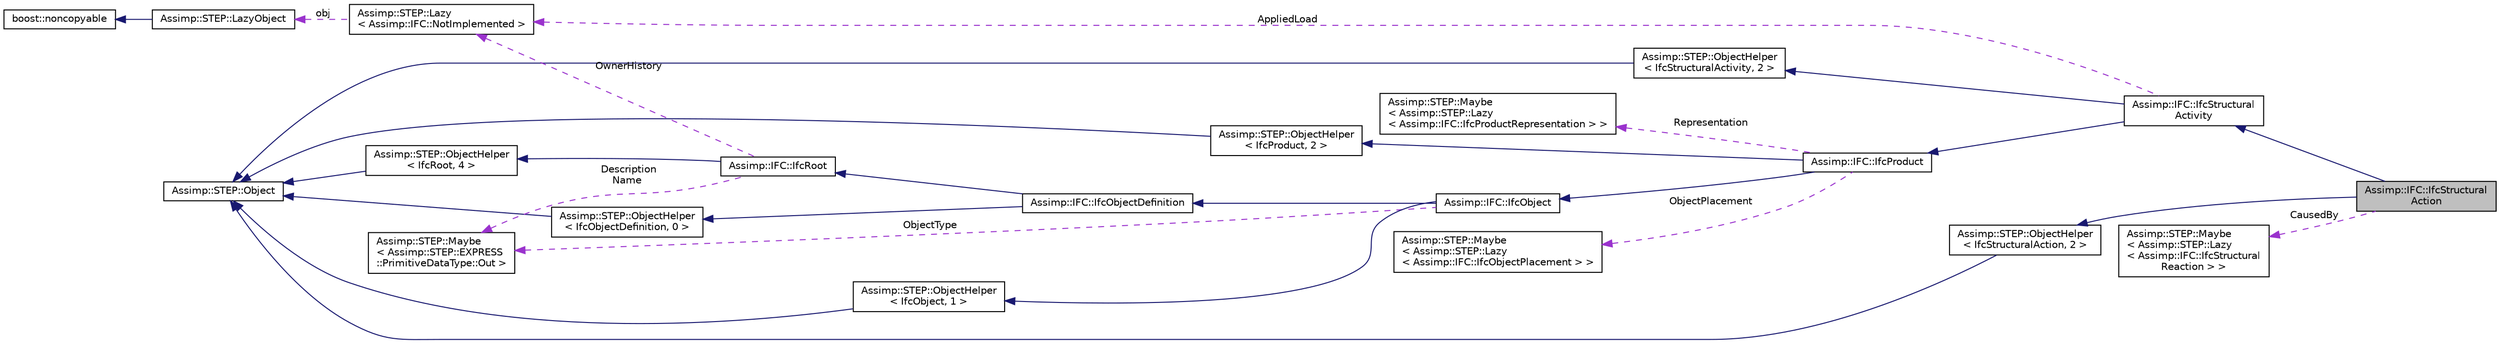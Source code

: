 digraph "Assimp::IFC::IfcStructuralAction"
{
  edge [fontname="Helvetica",fontsize="10",labelfontname="Helvetica",labelfontsize="10"];
  node [fontname="Helvetica",fontsize="10",shape=record];
  rankdir="LR";
  Node1 [label="Assimp::IFC::IfcStructural\lAction",height=0.2,width=0.4,color="black", fillcolor="grey75", style="filled", fontcolor="black"];
  Node2 -> Node1 [dir="back",color="midnightblue",fontsize="10",style="solid"];
  Node2 [label="Assimp::IFC::IfcStructural\lActivity",height=0.2,width=0.4,color="black", fillcolor="white", style="filled",URL="$struct_assimp_1_1_i_f_c_1_1_ifc_structural_activity.html"];
  Node3 -> Node2 [dir="back",color="midnightblue",fontsize="10",style="solid"];
  Node3 [label="Assimp::IFC::IfcProduct",height=0.2,width=0.4,color="black", fillcolor="white", style="filled",URL="$struct_assimp_1_1_i_f_c_1_1_ifc_product.html"];
  Node4 -> Node3 [dir="back",color="midnightblue",fontsize="10",style="solid"];
  Node4 [label="Assimp::IFC::IfcObject",height=0.2,width=0.4,color="black", fillcolor="white", style="filled",URL="$struct_assimp_1_1_i_f_c_1_1_ifc_object.html"];
  Node5 -> Node4 [dir="back",color="midnightblue",fontsize="10",style="solid"];
  Node5 [label="Assimp::IFC::IfcObjectDefinition",height=0.2,width=0.4,color="black", fillcolor="white", style="filled",URL="$struct_assimp_1_1_i_f_c_1_1_ifc_object_definition.html"];
  Node6 -> Node5 [dir="back",color="midnightblue",fontsize="10",style="solid"];
  Node6 [label="Assimp::IFC::IfcRoot",height=0.2,width=0.4,color="black", fillcolor="white", style="filled",URL="$struct_assimp_1_1_i_f_c_1_1_ifc_root.html"];
  Node7 -> Node6 [dir="back",color="midnightblue",fontsize="10",style="solid"];
  Node7 [label="Assimp::STEP::ObjectHelper\l\< IfcRoot, 4 \>",height=0.2,width=0.4,color="black", fillcolor="white", style="filled",URL="$struct_assimp_1_1_s_t_e_p_1_1_object_helper.html"];
  Node8 -> Node7 [dir="back",color="midnightblue",fontsize="10",style="solid"];
  Node8 [label="Assimp::STEP::Object",height=0.2,width=0.4,color="black", fillcolor="white", style="filled",URL="$class_assimp_1_1_s_t_e_p_1_1_object.html"];
  Node9 -> Node6 [dir="back",color="darkorchid3",fontsize="10",style="dashed",label=" Description\nName" ];
  Node9 [label="Assimp::STEP::Maybe\l\< Assimp::STEP::EXPRESS\l::PrimitiveDataType::Out \>",height=0.2,width=0.4,color="black", fillcolor="white", style="filled",URL="$struct_assimp_1_1_s_t_e_p_1_1_maybe.html"];
  Node10 -> Node6 [dir="back",color="darkorchid3",fontsize="10",style="dashed",label=" OwnerHistory" ];
  Node10 [label="Assimp::STEP::Lazy\l\< Assimp::IFC::NotImplemented \>",height=0.2,width=0.4,color="black", fillcolor="white", style="filled",URL="$struct_assimp_1_1_s_t_e_p_1_1_lazy.html"];
  Node11 -> Node10 [dir="back",color="darkorchid3",fontsize="10",style="dashed",label=" obj" ];
  Node11 [label="Assimp::STEP::LazyObject",height=0.2,width=0.4,color="black", fillcolor="white", style="filled",URL="$class_assimp_1_1_s_t_e_p_1_1_lazy_object.html"];
  Node12 -> Node11 [dir="back",color="midnightblue",fontsize="10",style="solid"];
  Node12 [label="boost::noncopyable",height=0.2,width=0.4,color="black", fillcolor="white", style="filled",URL="$classboost_1_1noncopyable___1_1noncopyable.html"];
  Node13 -> Node5 [dir="back",color="midnightblue",fontsize="10",style="solid"];
  Node13 [label="Assimp::STEP::ObjectHelper\l\< IfcObjectDefinition, 0 \>",height=0.2,width=0.4,color="black", fillcolor="white", style="filled",URL="$struct_assimp_1_1_s_t_e_p_1_1_object_helper.html"];
  Node8 -> Node13 [dir="back",color="midnightblue",fontsize="10",style="solid"];
  Node14 -> Node4 [dir="back",color="midnightblue",fontsize="10",style="solid"];
  Node14 [label="Assimp::STEP::ObjectHelper\l\< IfcObject, 1 \>",height=0.2,width=0.4,color="black", fillcolor="white", style="filled",URL="$struct_assimp_1_1_s_t_e_p_1_1_object_helper.html"];
  Node8 -> Node14 [dir="back",color="midnightblue",fontsize="10",style="solid"];
  Node9 -> Node4 [dir="back",color="darkorchid3",fontsize="10",style="dashed",label=" ObjectType" ];
  Node15 -> Node3 [dir="back",color="midnightblue",fontsize="10",style="solid"];
  Node15 [label="Assimp::STEP::ObjectHelper\l\< IfcProduct, 2 \>",height=0.2,width=0.4,color="black", fillcolor="white", style="filled",URL="$struct_assimp_1_1_s_t_e_p_1_1_object_helper.html"];
  Node8 -> Node15 [dir="back",color="midnightblue",fontsize="10",style="solid"];
  Node16 -> Node3 [dir="back",color="darkorchid3",fontsize="10",style="dashed",label=" ObjectPlacement" ];
  Node16 [label="Assimp::STEP::Maybe\l\< Assimp::STEP::Lazy\l\< Assimp::IFC::IfcObjectPlacement \> \>",height=0.2,width=0.4,color="black", fillcolor="white", style="filled",URL="$struct_assimp_1_1_s_t_e_p_1_1_maybe.html"];
  Node17 -> Node3 [dir="back",color="darkorchid3",fontsize="10",style="dashed",label=" Representation" ];
  Node17 [label="Assimp::STEP::Maybe\l\< Assimp::STEP::Lazy\l\< Assimp::IFC::IfcProductRepresentation \> \>",height=0.2,width=0.4,color="black", fillcolor="white", style="filled",URL="$struct_assimp_1_1_s_t_e_p_1_1_maybe.html"];
  Node18 -> Node2 [dir="back",color="midnightblue",fontsize="10",style="solid"];
  Node18 [label="Assimp::STEP::ObjectHelper\l\< IfcStructuralActivity, 2 \>",height=0.2,width=0.4,color="black", fillcolor="white", style="filled",URL="$struct_assimp_1_1_s_t_e_p_1_1_object_helper.html"];
  Node8 -> Node18 [dir="back",color="midnightblue",fontsize="10",style="solid"];
  Node10 -> Node2 [dir="back",color="darkorchid3",fontsize="10",style="dashed",label=" AppliedLoad" ];
  Node19 -> Node1 [dir="back",color="midnightblue",fontsize="10",style="solid"];
  Node19 [label="Assimp::STEP::ObjectHelper\l\< IfcStructuralAction, 2 \>",height=0.2,width=0.4,color="black", fillcolor="white", style="filled",URL="$struct_assimp_1_1_s_t_e_p_1_1_object_helper.html"];
  Node8 -> Node19 [dir="back",color="midnightblue",fontsize="10",style="solid"];
  Node20 -> Node1 [dir="back",color="darkorchid3",fontsize="10",style="dashed",label=" CausedBy" ];
  Node20 [label="Assimp::STEP::Maybe\l\< Assimp::STEP::Lazy\l\< Assimp::IFC::IfcStructural\lReaction \> \>",height=0.2,width=0.4,color="black", fillcolor="white", style="filled",URL="$struct_assimp_1_1_s_t_e_p_1_1_maybe.html"];
}

